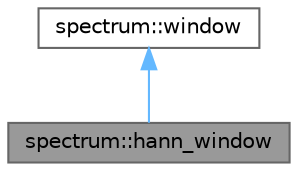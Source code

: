 digraph "spectrum::hann_window"
{
 // LATEX_PDF_SIZE
  bgcolor="transparent";
  edge [fontname=Helvetica,fontsize=10,labelfontname=Helvetica,labelfontsize=10];
  node [fontname=Helvetica,fontsize=10,shape=box,height=0.2,width=0.4];
  Node1 [label="spectrum::hann_window",height=0.2,width=0.4,color="gray40", fillcolor="grey60", style="filled", fontcolor="black",tooltip="Defines a Hann window."];
  Node2 -> Node1 [dir="back",color="steelblue1",style="solid"];
  Node2 [label="spectrum::window",height=0.2,width=0.4,color="gray40", fillcolor="white", style="filled",URL="$structspectrum_1_1window.html",tooltip="Defines a window."];
}
